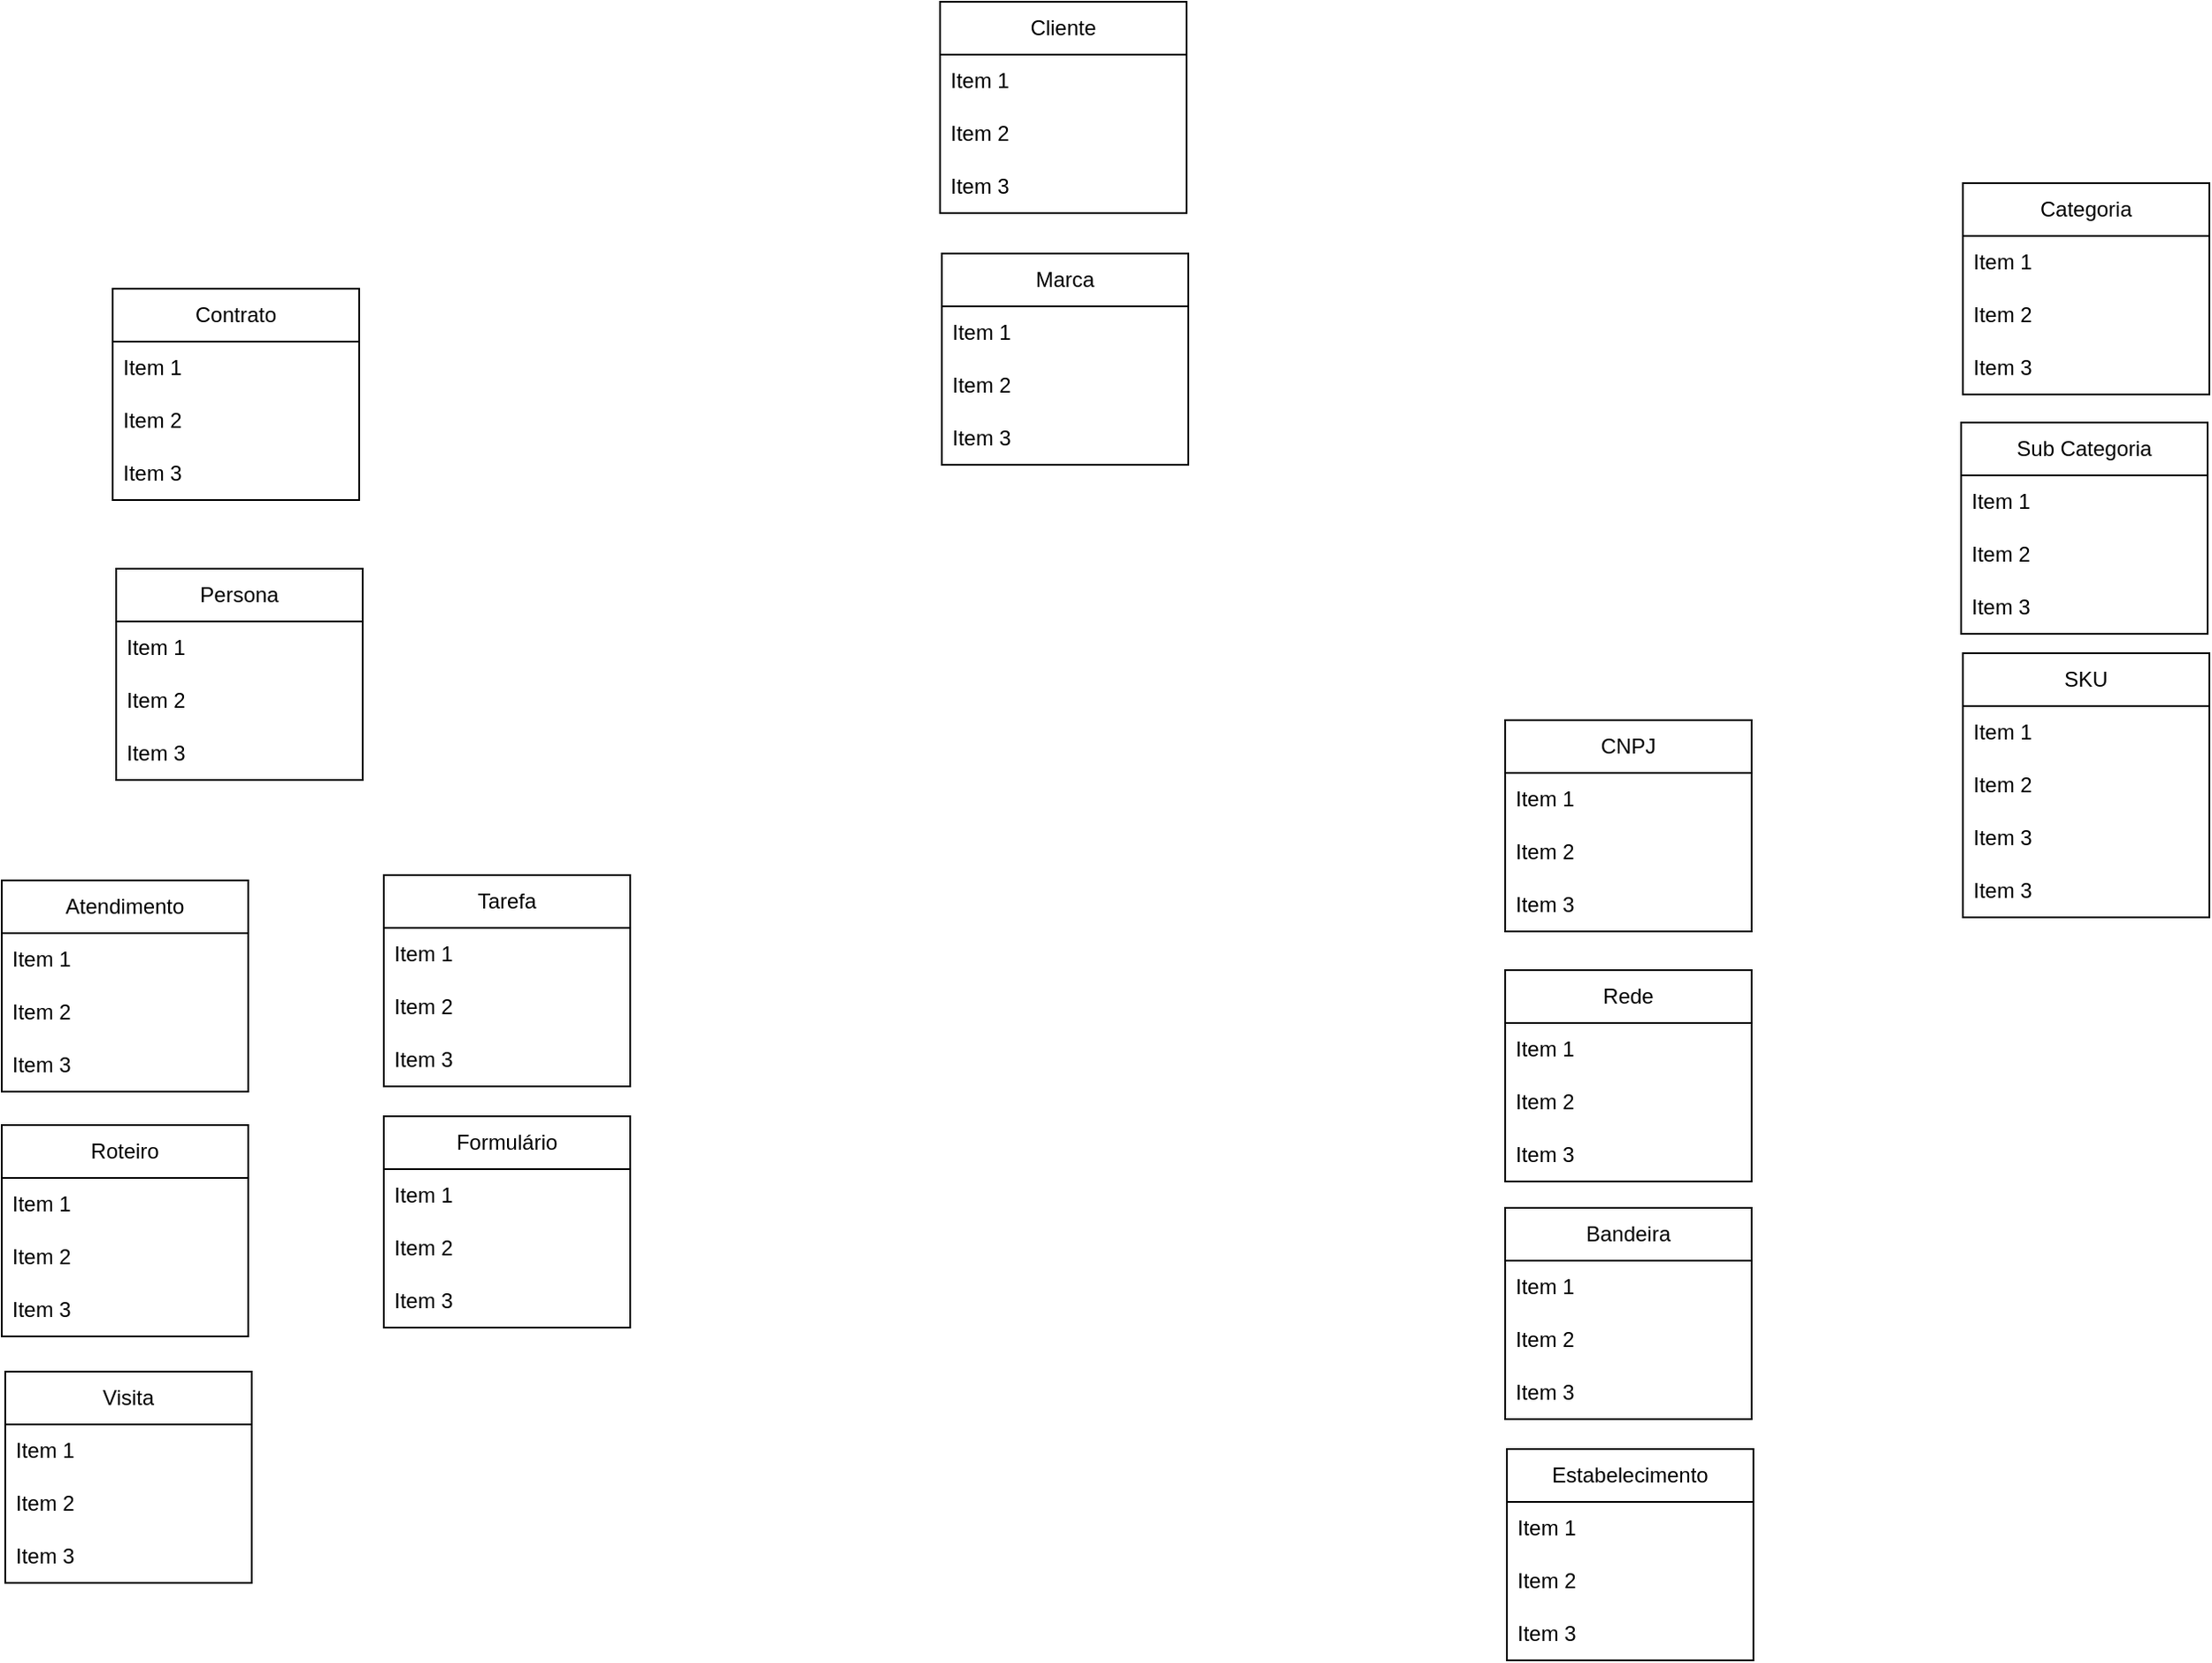 <mxfile version="24.6.4" type="github">
  <diagram id="R2lEEEUBdFMjLlhIrx00" name="Page-1">
    <mxGraphModel dx="2487" dy="1308" grid="0" gridSize="10" guides="0" tooltips="1" connect="0" arrows="0" fold="1" page="0" pageScale="1" pageWidth="2339" pageHeight="3300" math="0" shadow="0" extFonts="Permanent Marker^https://fonts.googleapis.com/css?family=Permanent+Marker">
      <root>
        <mxCell id="0" />
        <mxCell id="1" parent="0" />
        <mxCell id="8SZ-1kWGq2kSODKIlxZD-3" value="Persona" style="swimlane;fontStyle=0;childLayout=stackLayout;horizontal=1;startSize=30;horizontalStack=0;resizeParent=1;resizeParentMax=0;resizeLast=0;collapsible=1;marginBottom=0;whiteSpace=wrap;html=1;" vertex="1" parent="1">
          <mxGeometry x="-715" y="279" width="140" height="120" as="geometry" />
        </mxCell>
        <mxCell id="8SZ-1kWGq2kSODKIlxZD-4" value="Item 1" style="text;strokeColor=none;fillColor=none;align=left;verticalAlign=middle;spacingLeft=4;spacingRight=4;overflow=hidden;points=[[0,0.5],[1,0.5]];portConstraint=eastwest;rotatable=0;whiteSpace=wrap;html=1;" vertex="1" parent="8SZ-1kWGq2kSODKIlxZD-3">
          <mxGeometry y="30" width="140" height="30" as="geometry" />
        </mxCell>
        <mxCell id="8SZ-1kWGq2kSODKIlxZD-5" value="Item 2" style="text;strokeColor=none;fillColor=none;align=left;verticalAlign=middle;spacingLeft=4;spacingRight=4;overflow=hidden;points=[[0,0.5],[1,0.5]];portConstraint=eastwest;rotatable=0;whiteSpace=wrap;html=1;" vertex="1" parent="8SZ-1kWGq2kSODKIlxZD-3">
          <mxGeometry y="60" width="140" height="30" as="geometry" />
        </mxCell>
        <mxCell id="8SZ-1kWGq2kSODKIlxZD-6" value="Item 3" style="text;strokeColor=none;fillColor=none;align=left;verticalAlign=middle;spacingLeft=4;spacingRight=4;overflow=hidden;points=[[0,0.5],[1,0.5]];portConstraint=eastwest;rotatable=0;whiteSpace=wrap;html=1;" vertex="1" parent="8SZ-1kWGq2kSODKIlxZD-3">
          <mxGeometry y="90" width="140" height="30" as="geometry" />
        </mxCell>
        <mxCell id="8SZ-1kWGq2kSODKIlxZD-7" value="Contrato" style="swimlane;fontStyle=0;childLayout=stackLayout;horizontal=1;startSize=30;horizontalStack=0;resizeParent=1;resizeParentMax=0;resizeLast=0;collapsible=1;marginBottom=0;whiteSpace=wrap;html=1;" vertex="1" parent="1">
          <mxGeometry x="-717" y="120" width="140" height="120" as="geometry" />
        </mxCell>
        <mxCell id="8SZ-1kWGq2kSODKIlxZD-8" value="Item 1" style="text;strokeColor=none;fillColor=none;align=left;verticalAlign=middle;spacingLeft=4;spacingRight=4;overflow=hidden;points=[[0,0.5],[1,0.5]];portConstraint=eastwest;rotatable=0;whiteSpace=wrap;html=1;" vertex="1" parent="8SZ-1kWGq2kSODKIlxZD-7">
          <mxGeometry y="30" width="140" height="30" as="geometry" />
        </mxCell>
        <mxCell id="8SZ-1kWGq2kSODKIlxZD-9" value="Item 2" style="text;strokeColor=none;fillColor=none;align=left;verticalAlign=middle;spacingLeft=4;spacingRight=4;overflow=hidden;points=[[0,0.5],[1,0.5]];portConstraint=eastwest;rotatable=0;whiteSpace=wrap;html=1;" vertex="1" parent="8SZ-1kWGq2kSODKIlxZD-7">
          <mxGeometry y="60" width="140" height="30" as="geometry" />
        </mxCell>
        <mxCell id="8SZ-1kWGq2kSODKIlxZD-10" value="Item 3" style="text;strokeColor=none;fillColor=none;align=left;verticalAlign=middle;spacingLeft=4;spacingRight=4;overflow=hidden;points=[[0,0.5],[1,0.5]];portConstraint=eastwest;rotatable=0;whiteSpace=wrap;html=1;" vertex="1" parent="8SZ-1kWGq2kSODKIlxZD-7">
          <mxGeometry y="90" width="140" height="30" as="geometry" />
        </mxCell>
        <mxCell id="8SZ-1kWGq2kSODKIlxZD-11" value="Cliente" style="swimlane;fontStyle=0;childLayout=stackLayout;horizontal=1;startSize=30;horizontalStack=0;resizeParent=1;resizeParentMax=0;resizeLast=0;collapsible=1;marginBottom=0;whiteSpace=wrap;html=1;" vertex="1" parent="1">
          <mxGeometry x="-247" y="-43" width="140" height="120" as="geometry" />
        </mxCell>
        <mxCell id="8SZ-1kWGq2kSODKIlxZD-12" value="Item 1" style="text;strokeColor=none;fillColor=none;align=left;verticalAlign=middle;spacingLeft=4;spacingRight=4;overflow=hidden;points=[[0,0.5],[1,0.5]];portConstraint=eastwest;rotatable=0;whiteSpace=wrap;html=1;" vertex="1" parent="8SZ-1kWGq2kSODKIlxZD-11">
          <mxGeometry y="30" width="140" height="30" as="geometry" />
        </mxCell>
        <mxCell id="8SZ-1kWGq2kSODKIlxZD-13" value="Item 2" style="text;strokeColor=none;fillColor=none;align=left;verticalAlign=middle;spacingLeft=4;spacingRight=4;overflow=hidden;points=[[0,0.5],[1,0.5]];portConstraint=eastwest;rotatable=0;whiteSpace=wrap;html=1;" vertex="1" parent="8SZ-1kWGq2kSODKIlxZD-11">
          <mxGeometry y="60" width="140" height="30" as="geometry" />
        </mxCell>
        <mxCell id="8SZ-1kWGq2kSODKIlxZD-14" value="Item 3" style="text;strokeColor=none;fillColor=none;align=left;verticalAlign=middle;spacingLeft=4;spacingRight=4;overflow=hidden;points=[[0,0.5],[1,0.5]];portConstraint=eastwest;rotatable=0;whiteSpace=wrap;html=1;" vertex="1" parent="8SZ-1kWGq2kSODKIlxZD-11">
          <mxGeometry y="90" width="140" height="30" as="geometry" />
        </mxCell>
        <mxCell id="8SZ-1kWGq2kSODKIlxZD-15" value="Marca" style="swimlane;fontStyle=0;childLayout=stackLayout;horizontal=1;startSize=30;horizontalStack=0;resizeParent=1;resizeParentMax=0;resizeLast=0;collapsible=1;marginBottom=0;whiteSpace=wrap;html=1;" vertex="1" parent="1">
          <mxGeometry x="-246" y="100" width="140" height="120" as="geometry" />
        </mxCell>
        <mxCell id="8SZ-1kWGq2kSODKIlxZD-16" value="Item 1" style="text;strokeColor=none;fillColor=none;align=left;verticalAlign=middle;spacingLeft=4;spacingRight=4;overflow=hidden;points=[[0,0.5],[1,0.5]];portConstraint=eastwest;rotatable=0;whiteSpace=wrap;html=1;" vertex="1" parent="8SZ-1kWGq2kSODKIlxZD-15">
          <mxGeometry y="30" width="140" height="30" as="geometry" />
        </mxCell>
        <mxCell id="8SZ-1kWGq2kSODKIlxZD-17" value="Item 2" style="text;strokeColor=none;fillColor=none;align=left;verticalAlign=middle;spacingLeft=4;spacingRight=4;overflow=hidden;points=[[0,0.5],[1,0.5]];portConstraint=eastwest;rotatable=0;whiteSpace=wrap;html=1;" vertex="1" parent="8SZ-1kWGq2kSODKIlxZD-15">
          <mxGeometry y="60" width="140" height="30" as="geometry" />
        </mxCell>
        <mxCell id="8SZ-1kWGq2kSODKIlxZD-18" value="Item 3" style="text;strokeColor=none;fillColor=none;align=left;verticalAlign=middle;spacingLeft=4;spacingRight=4;overflow=hidden;points=[[0,0.5],[1,0.5]];portConstraint=eastwest;rotatable=0;whiteSpace=wrap;html=1;" vertex="1" parent="8SZ-1kWGq2kSODKIlxZD-15">
          <mxGeometry y="90" width="140" height="30" as="geometry" />
        </mxCell>
        <mxCell id="8SZ-1kWGq2kSODKIlxZD-19" value="Categoria" style="swimlane;fontStyle=0;childLayout=stackLayout;horizontal=1;startSize=30;horizontalStack=0;resizeParent=1;resizeParentMax=0;resizeLast=0;collapsible=1;marginBottom=0;whiteSpace=wrap;html=1;" vertex="1" parent="1">
          <mxGeometry x="334" y="60" width="140" height="120" as="geometry" />
        </mxCell>
        <mxCell id="8SZ-1kWGq2kSODKIlxZD-20" value="Item 1" style="text;strokeColor=none;fillColor=none;align=left;verticalAlign=middle;spacingLeft=4;spacingRight=4;overflow=hidden;points=[[0,0.5],[1,0.5]];portConstraint=eastwest;rotatable=0;whiteSpace=wrap;html=1;" vertex="1" parent="8SZ-1kWGq2kSODKIlxZD-19">
          <mxGeometry y="30" width="140" height="30" as="geometry" />
        </mxCell>
        <mxCell id="8SZ-1kWGq2kSODKIlxZD-21" value="Item 2" style="text;strokeColor=none;fillColor=none;align=left;verticalAlign=middle;spacingLeft=4;spacingRight=4;overflow=hidden;points=[[0,0.5],[1,0.5]];portConstraint=eastwest;rotatable=0;whiteSpace=wrap;html=1;" vertex="1" parent="8SZ-1kWGq2kSODKIlxZD-19">
          <mxGeometry y="60" width="140" height="30" as="geometry" />
        </mxCell>
        <mxCell id="8SZ-1kWGq2kSODKIlxZD-22" value="Item 3" style="text;strokeColor=none;fillColor=none;align=left;verticalAlign=middle;spacingLeft=4;spacingRight=4;overflow=hidden;points=[[0,0.5],[1,0.5]];portConstraint=eastwest;rotatable=0;whiteSpace=wrap;html=1;" vertex="1" parent="8SZ-1kWGq2kSODKIlxZD-19">
          <mxGeometry y="90" width="140" height="30" as="geometry" />
        </mxCell>
        <mxCell id="8SZ-1kWGq2kSODKIlxZD-23" value="Sub Categoria" style="swimlane;fontStyle=0;childLayout=stackLayout;horizontal=1;startSize=30;horizontalStack=0;resizeParent=1;resizeParentMax=0;resizeLast=0;collapsible=1;marginBottom=0;whiteSpace=wrap;html=1;" vertex="1" parent="1">
          <mxGeometry x="333" y="196" width="140" height="120" as="geometry" />
        </mxCell>
        <mxCell id="8SZ-1kWGq2kSODKIlxZD-24" value="Item 1" style="text;strokeColor=none;fillColor=none;align=left;verticalAlign=middle;spacingLeft=4;spacingRight=4;overflow=hidden;points=[[0,0.5],[1,0.5]];portConstraint=eastwest;rotatable=0;whiteSpace=wrap;html=1;" vertex="1" parent="8SZ-1kWGq2kSODKIlxZD-23">
          <mxGeometry y="30" width="140" height="30" as="geometry" />
        </mxCell>
        <mxCell id="8SZ-1kWGq2kSODKIlxZD-25" value="Item 2" style="text;strokeColor=none;fillColor=none;align=left;verticalAlign=middle;spacingLeft=4;spacingRight=4;overflow=hidden;points=[[0,0.5],[1,0.5]];portConstraint=eastwest;rotatable=0;whiteSpace=wrap;html=1;" vertex="1" parent="8SZ-1kWGq2kSODKIlxZD-23">
          <mxGeometry y="60" width="140" height="30" as="geometry" />
        </mxCell>
        <mxCell id="8SZ-1kWGq2kSODKIlxZD-26" value="Item 3" style="text;strokeColor=none;fillColor=none;align=left;verticalAlign=middle;spacingLeft=4;spacingRight=4;overflow=hidden;points=[[0,0.5],[1,0.5]];portConstraint=eastwest;rotatable=0;whiteSpace=wrap;html=1;" vertex="1" parent="8SZ-1kWGq2kSODKIlxZD-23">
          <mxGeometry y="90" width="140" height="30" as="geometry" />
        </mxCell>
        <mxCell id="8SZ-1kWGq2kSODKIlxZD-27" value="SKU" style="swimlane;fontStyle=0;childLayout=stackLayout;horizontal=1;startSize=30;horizontalStack=0;resizeParent=1;resizeParentMax=0;resizeLast=0;collapsible=1;marginBottom=0;whiteSpace=wrap;html=1;" vertex="1" parent="1">
          <mxGeometry x="334" y="327" width="140" height="150" as="geometry" />
        </mxCell>
        <mxCell id="8SZ-1kWGq2kSODKIlxZD-28" value="Item 1" style="text;strokeColor=none;fillColor=none;align=left;verticalAlign=middle;spacingLeft=4;spacingRight=4;overflow=hidden;points=[[0,0.5],[1,0.5]];portConstraint=eastwest;rotatable=0;whiteSpace=wrap;html=1;" vertex="1" parent="8SZ-1kWGq2kSODKIlxZD-27">
          <mxGeometry y="30" width="140" height="30" as="geometry" />
        </mxCell>
        <mxCell id="8SZ-1kWGq2kSODKIlxZD-29" value="Item 2" style="text;strokeColor=none;fillColor=none;align=left;verticalAlign=middle;spacingLeft=4;spacingRight=4;overflow=hidden;points=[[0,0.5],[1,0.5]];portConstraint=eastwest;rotatable=0;whiteSpace=wrap;html=1;" vertex="1" parent="8SZ-1kWGq2kSODKIlxZD-27">
          <mxGeometry y="60" width="140" height="30" as="geometry" />
        </mxCell>
        <mxCell id="8SZ-1kWGq2kSODKIlxZD-30" value="Item 3" style="text;strokeColor=none;fillColor=none;align=left;verticalAlign=middle;spacingLeft=4;spacingRight=4;overflow=hidden;points=[[0,0.5],[1,0.5]];portConstraint=eastwest;rotatable=0;whiteSpace=wrap;html=1;" vertex="1" parent="8SZ-1kWGq2kSODKIlxZD-27">
          <mxGeometry y="90" width="140" height="30" as="geometry" />
        </mxCell>
        <mxCell id="8SZ-1kWGq2kSODKIlxZD-72" value="Item 3" style="text;strokeColor=none;fillColor=none;align=left;verticalAlign=middle;spacingLeft=4;spacingRight=4;overflow=hidden;points=[[0,0.5],[1,0.5]];portConstraint=eastwest;rotatable=0;whiteSpace=wrap;html=1;" vertex="1" parent="8SZ-1kWGq2kSODKIlxZD-27">
          <mxGeometry y="120" width="140" height="30" as="geometry" />
        </mxCell>
        <mxCell id="8SZ-1kWGq2kSODKIlxZD-35" value="CNPJ" style="swimlane;fontStyle=0;childLayout=stackLayout;horizontal=1;startSize=30;horizontalStack=0;resizeParent=1;resizeParentMax=0;resizeLast=0;collapsible=1;marginBottom=0;whiteSpace=wrap;html=1;" vertex="1" parent="1">
          <mxGeometry x="74" y="365" width="140" height="120" as="geometry" />
        </mxCell>
        <mxCell id="8SZ-1kWGq2kSODKIlxZD-36" value="Item 1" style="text;strokeColor=none;fillColor=none;align=left;verticalAlign=middle;spacingLeft=4;spacingRight=4;overflow=hidden;points=[[0,0.5],[1,0.5]];portConstraint=eastwest;rotatable=0;whiteSpace=wrap;html=1;" vertex="1" parent="8SZ-1kWGq2kSODKIlxZD-35">
          <mxGeometry y="30" width="140" height="30" as="geometry" />
        </mxCell>
        <mxCell id="8SZ-1kWGq2kSODKIlxZD-37" value="Item 2" style="text;strokeColor=none;fillColor=none;align=left;verticalAlign=middle;spacingLeft=4;spacingRight=4;overflow=hidden;points=[[0,0.5],[1,0.5]];portConstraint=eastwest;rotatable=0;whiteSpace=wrap;html=1;" vertex="1" parent="8SZ-1kWGq2kSODKIlxZD-35">
          <mxGeometry y="60" width="140" height="30" as="geometry" />
        </mxCell>
        <mxCell id="8SZ-1kWGq2kSODKIlxZD-38" value="Item 3" style="text;strokeColor=none;fillColor=none;align=left;verticalAlign=middle;spacingLeft=4;spacingRight=4;overflow=hidden;points=[[0,0.5],[1,0.5]];portConstraint=eastwest;rotatable=0;whiteSpace=wrap;html=1;" vertex="1" parent="8SZ-1kWGq2kSODKIlxZD-35">
          <mxGeometry y="90" width="140" height="30" as="geometry" />
        </mxCell>
        <mxCell id="8SZ-1kWGq2kSODKIlxZD-39" value="Rede" style="swimlane;fontStyle=0;childLayout=stackLayout;horizontal=1;startSize=30;horizontalStack=0;resizeParent=1;resizeParentMax=0;resizeLast=0;collapsible=1;marginBottom=0;whiteSpace=wrap;html=1;" vertex="1" parent="1">
          <mxGeometry x="74" y="507" width="140" height="120" as="geometry" />
        </mxCell>
        <mxCell id="8SZ-1kWGq2kSODKIlxZD-40" value="Item 1" style="text;strokeColor=none;fillColor=none;align=left;verticalAlign=middle;spacingLeft=4;spacingRight=4;overflow=hidden;points=[[0,0.5],[1,0.5]];portConstraint=eastwest;rotatable=0;whiteSpace=wrap;html=1;" vertex="1" parent="8SZ-1kWGq2kSODKIlxZD-39">
          <mxGeometry y="30" width="140" height="30" as="geometry" />
        </mxCell>
        <mxCell id="8SZ-1kWGq2kSODKIlxZD-41" value="Item 2" style="text;strokeColor=none;fillColor=none;align=left;verticalAlign=middle;spacingLeft=4;spacingRight=4;overflow=hidden;points=[[0,0.5],[1,0.5]];portConstraint=eastwest;rotatable=0;whiteSpace=wrap;html=1;" vertex="1" parent="8SZ-1kWGq2kSODKIlxZD-39">
          <mxGeometry y="60" width="140" height="30" as="geometry" />
        </mxCell>
        <mxCell id="8SZ-1kWGq2kSODKIlxZD-42" value="Item 3" style="text;strokeColor=none;fillColor=none;align=left;verticalAlign=middle;spacingLeft=4;spacingRight=4;overflow=hidden;points=[[0,0.5],[1,0.5]];portConstraint=eastwest;rotatable=0;whiteSpace=wrap;html=1;" vertex="1" parent="8SZ-1kWGq2kSODKIlxZD-39">
          <mxGeometry y="90" width="140" height="30" as="geometry" />
        </mxCell>
        <mxCell id="8SZ-1kWGq2kSODKIlxZD-43" value="Bandeira" style="swimlane;fontStyle=0;childLayout=stackLayout;horizontal=1;startSize=30;horizontalStack=0;resizeParent=1;resizeParentMax=0;resizeLast=0;collapsible=1;marginBottom=0;whiteSpace=wrap;html=1;" vertex="1" parent="1">
          <mxGeometry x="74" y="642" width="140" height="120" as="geometry" />
        </mxCell>
        <mxCell id="8SZ-1kWGq2kSODKIlxZD-44" value="Item 1" style="text;strokeColor=none;fillColor=none;align=left;verticalAlign=middle;spacingLeft=4;spacingRight=4;overflow=hidden;points=[[0,0.5],[1,0.5]];portConstraint=eastwest;rotatable=0;whiteSpace=wrap;html=1;" vertex="1" parent="8SZ-1kWGq2kSODKIlxZD-43">
          <mxGeometry y="30" width="140" height="30" as="geometry" />
        </mxCell>
        <mxCell id="8SZ-1kWGq2kSODKIlxZD-45" value="Item 2" style="text;strokeColor=none;fillColor=none;align=left;verticalAlign=middle;spacingLeft=4;spacingRight=4;overflow=hidden;points=[[0,0.5],[1,0.5]];portConstraint=eastwest;rotatable=0;whiteSpace=wrap;html=1;" vertex="1" parent="8SZ-1kWGq2kSODKIlxZD-43">
          <mxGeometry y="60" width="140" height="30" as="geometry" />
        </mxCell>
        <mxCell id="8SZ-1kWGq2kSODKIlxZD-46" value="Item 3" style="text;strokeColor=none;fillColor=none;align=left;verticalAlign=middle;spacingLeft=4;spacingRight=4;overflow=hidden;points=[[0,0.5],[1,0.5]];portConstraint=eastwest;rotatable=0;whiteSpace=wrap;html=1;" vertex="1" parent="8SZ-1kWGq2kSODKIlxZD-43">
          <mxGeometry y="90" width="140" height="30" as="geometry" />
        </mxCell>
        <mxCell id="8SZ-1kWGq2kSODKIlxZD-47" value="Estabelecimento" style="swimlane;fontStyle=0;childLayout=stackLayout;horizontal=1;startSize=30;horizontalStack=0;resizeParent=1;resizeParentMax=0;resizeLast=0;collapsible=1;marginBottom=0;whiteSpace=wrap;html=1;" vertex="1" parent="1">
          <mxGeometry x="75" y="779" width="140" height="120" as="geometry" />
        </mxCell>
        <mxCell id="8SZ-1kWGq2kSODKIlxZD-48" value="Item 1" style="text;strokeColor=none;fillColor=none;align=left;verticalAlign=middle;spacingLeft=4;spacingRight=4;overflow=hidden;points=[[0,0.5],[1,0.5]];portConstraint=eastwest;rotatable=0;whiteSpace=wrap;html=1;" vertex="1" parent="8SZ-1kWGq2kSODKIlxZD-47">
          <mxGeometry y="30" width="140" height="30" as="geometry" />
        </mxCell>
        <mxCell id="8SZ-1kWGq2kSODKIlxZD-49" value="Item 2" style="text;strokeColor=none;fillColor=none;align=left;verticalAlign=middle;spacingLeft=4;spacingRight=4;overflow=hidden;points=[[0,0.5],[1,0.5]];portConstraint=eastwest;rotatable=0;whiteSpace=wrap;html=1;" vertex="1" parent="8SZ-1kWGq2kSODKIlxZD-47">
          <mxGeometry y="60" width="140" height="30" as="geometry" />
        </mxCell>
        <mxCell id="8SZ-1kWGq2kSODKIlxZD-50" value="Item 3" style="text;strokeColor=none;fillColor=none;align=left;verticalAlign=middle;spacingLeft=4;spacingRight=4;overflow=hidden;points=[[0,0.5],[1,0.5]];portConstraint=eastwest;rotatable=0;whiteSpace=wrap;html=1;" vertex="1" parent="8SZ-1kWGq2kSODKIlxZD-47">
          <mxGeometry y="90" width="140" height="30" as="geometry" />
        </mxCell>
        <mxCell id="8SZ-1kWGq2kSODKIlxZD-51" value="Tarefa" style="swimlane;fontStyle=0;childLayout=stackLayout;horizontal=1;startSize=30;horizontalStack=0;resizeParent=1;resizeParentMax=0;resizeLast=0;collapsible=1;marginBottom=0;whiteSpace=wrap;html=1;" vertex="1" parent="1">
          <mxGeometry x="-563" y="453" width="140" height="120" as="geometry" />
        </mxCell>
        <mxCell id="8SZ-1kWGq2kSODKIlxZD-52" value="Item 1" style="text;strokeColor=none;fillColor=none;align=left;verticalAlign=middle;spacingLeft=4;spacingRight=4;overflow=hidden;points=[[0,0.5],[1,0.5]];portConstraint=eastwest;rotatable=0;whiteSpace=wrap;html=1;" vertex="1" parent="8SZ-1kWGq2kSODKIlxZD-51">
          <mxGeometry y="30" width="140" height="30" as="geometry" />
        </mxCell>
        <mxCell id="8SZ-1kWGq2kSODKIlxZD-53" value="Item 2" style="text;strokeColor=none;fillColor=none;align=left;verticalAlign=middle;spacingLeft=4;spacingRight=4;overflow=hidden;points=[[0,0.5],[1,0.5]];portConstraint=eastwest;rotatable=0;whiteSpace=wrap;html=1;" vertex="1" parent="8SZ-1kWGq2kSODKIlxZD-51">
          <mxGeometry y="60" width="140" height="30" as="geometry" />
        </mxCell>
        <mxCell id="8SZ-1kWGq2kSODKIlxZD-54" value="Item 3" style="text;strokeColor=none;fillColor=none;align=left;verticalAlign=middle;spacingLeft=4;spacingRight=4;overflow=hidden;points=[[0,0.5],[1,0.5]];portConstraint=eastwest;rotatable=0;whiteSpace=wrap;html=1;" vertex="1" parent="8SZ-1kWGq2kSODKIlxZD-51">
          <mxGeometry y="90" width="140" height="30" as="geometry" />
        </mxCell>
        <mxCell id="8SZ-1kWGq2kSODKIlxZD-55" value="Formulário" style="swimlane;fontStyle=0;childLayout=stackLayout;horizontal=1;startSize=30;horizontalStack=0;resizeParent=1;resizeParentMax=0;resizeLast=0;collapsible=1;marginBottom=0;whiteSpace=wrap;html=1;" vertex="1" parent="1">
          <mxGeometry x="-563" y="590" width="140" height="120" as="geometry" />
        </mxCell>
        <mxCell id="8SZ-1kWGq2kSODKIlxZD-56" value="Item 1" style="text;strokeColor=none;fillColor=none;align=left;verticalAlign=middle;spacingLeft=4;spacingRight=4;overflow=hidden;points=[[0,0.5],[1,0.5]];portConstraint=eastwest;rotatable=0;whiteSpace=wrap;html=1;" vertex="1" parent="8SZ-1kWGq2kSODKIlxZD-55">
          <mxGeometry y="30" width="140" height="30" as="geometry" />
        </mxCell>
        <mxCell id="8SZ-1kWGq2kSODKIlxZD-57" value="Item 2" style="text;strokeColor=none;fillColor=none;align=left;verticalAlign=middle;spacingLeft=4;spacingRight=4;overflow=hidden;points=[[0,0.5],[1,0.5]];portConstraint=eastwest;rotatable=0;whiteSpace=wrap;html=1;" vertex="1" parent="8SZ-1kWGq2kSODKIlxZD-55">
          <mxGeometry y="60" width="140" height="30" as="geometry" />
        </mxCell>
        <mxCell id="8SZ-1kWGq2kSODKIlxZD-58" value="Item 3" style="text;strokeColor=none;fillColor=none;align=left;verticalAlign=middle;spacingLeft=4;spacingRight=4;overflow=hidden;points=[[0,0.5],[1,0.5]];portConstraint=eastwest;rotatable=0;whiteSpace=wrap;html=1;" vertex="1" parent="8SZ-1kWGq2kSODKIlxZD-55">
          <mxGeometry y="90" width="140" height="30" as="geometry" />
        </mxCell>
        <mxCell id="8SZ-1kWGq2kSODKIlxZD-59" value="Atendimento" style="swimlane;fontStyle=0;childLayout=stackLayout;horizontal=1;startSize=30;horizontalStack=0;resizeParent=1;resizeParentMax=0;resizeLast=0;collapsible=1;marginBottom=0;whiteSpace=wrap;html=1;" vertex="1" parent="1">
          <mxGeometry x="-780" y="456" width="140" height="120" as="geometry" />
        </mxCell>
        <mxCell id="8SZ-1kWGq2kSODKIlxZD-60" value="Item 1" style="text;strokeColor=none;fillColor=none;align=left;verticalAlign=middle;spacingLeft=4;spacingRight=4;overflow=hidden;points=[[0,0.5],[1,0.5]];portConstraint=eastwest;rotatable=0;whiteSpace=wrap;html=1;" vertex="1" parent="8SZ-1kWGq2kSODKIlxZD-59">
          <mxGeometry y="30" width="140" height="30" as="geometry" />
        </mxCell>
        <mxCell id="8SZ-1kWGq2kSODKIlxZD-61" value="Item 2" style="text;strokeColor=none;fillColor=none;align=left;verticalAlign=middle;spacingLeft=4;spacingRight=4;overflow=hidden;points=[[0,0.5],[1,0.5]];portConstraint=eastwest;rotatable=0;whiteSpace=wrap;html=1;" vertex="1" parent="8SZ-1kWGq2kSODKIlxZD-59">
          <mxGeometry y="60" width="140" height="30" as="geometry" />
        </mxCell>
        <mxCell id="8SZ-1kWGq2kSODKIlxZD-62" value="Item 3" style="text;strokeColor=none;fillColor=none;align=left;verticalAlign=middle;spacingLeft=4;spacingRight=4;overflow=hidden;points=[[0,0.5],[1,0.5]];portConstraint=eastwest;rotatable=0;whiteSpace=wrap;html=1;" vertex="1" parent="8SZ-1kWGq2kSODKIlxZD-59">
          <mxGeometry y="90" width="140" height="30" as="geometry" />
        </mxCell>
        <mxCell id="8SZ-1kWGq2kSODKIlxZD-63" value="Roteiro" style="swimlane;fontStyle=0;childLayout=stackLayout;horizontal=1;startSize=30;horizontalStack=0;resizeParent=1;resizeParentMax=0;resizeLast=0;collapsible=1;marginBottom=0;whiteSpace=wrap;html=1;" vertex="1" parent="1">
          <mxGeometry x="-780" y="595" width="140" height="120" as="geometry" />
        </mxCell>
        <mxCell id="8SZ-1kWGq2kSODKIlxZD-64" value="Item 1" style="text;strokeColor=none;fillColor=none;align=left;verticalAlign=middle;spacingLeft=4;spacingRight=4;overflow=hidden;points=[[0,0.5],[1,0.5]];portConstraint=eastwest;rotatable=0;whiteSpace=wrap;html=1;" vertex="1" parent="8SZ-1kWGq2kSODKIlxZD-63">
          <mxGeometry y="30" width="140" height="30" as="geometry" />
        </mxCell>
        <mxCell id="8SZ-1kWGq2kSODKIlxZD-65" value="Item 2" style="text;strokeColor=none;fillColor=none;align=left;verticalAlign=middle;spacingLeft=4;spacingRight=4;overflow=hidden;points=[[0,0.5],[1,0.5]];portConstraint=eastwest;rotatable=0;whiteSpace=wrap;html=1;" vertex="1" parent="8SZ-1kWGq2kSODKIlxZD-63">
          <mxGeometry y="60" width="140" height="30" as="geometry" />
        </mxCell>
        <mxCell id="8SZ-1kWGq2kSODKIlxZD-66" value="Item 3" style="text;strokeColor=none;fillColor=none;align=left;verticalAlign=middle;spacingLeft=4;spacingRight=4;overflow=hidden;points=[[0,0.5],[1,0.5]];portConstraint=eastwest;rotatable=0;whiteSpace=wrap;html=1;" vertex="1" parent="8SZ-1kWGq2kSODKIlxZD-63">
          <mxGeometry y="90" width="140" height="30" as="geometry" />
        </mxCell>
        <mxCell id="8SZ-1kWGq2kSODKIlxZD-67" value="Visita" style="swimlane;fontStyle=0;childLayout=stackLayout;horizontal=1;startSize=30;horizontalStack=0;resizeParent=1;resizeParentMax=0;resizeLast=0;collapsible=1;marginBottom=0;whiteSpace=wrap;html=1;" vertex="1" parent="1">
          <mxGeometry x="-778" y="735" width="140" height="120" as="geometry" />
        </mxCell>
        <mxCell id="8SZ-1kWGq2kSODKIlxZD-68" value="Item 1" style="text;strokeColor=none;fillColor=none;align=left;verticalAlign=middle;spacingLeft=4;spacingRight=4;overflow=hidden;points=[[0,0.5],[1,0.5]];portConstraint=eastwest;rotatable=0;whiteSpace=wrap;html=1;" vertex="1" parent="8SZ-1kWGq2kSODKIlxZD-67">
          <mxGeometry y="30" width="140" height="30" as="geometry" />
        </mxCell>
        <mxCell id="8SZ-1kWGq2kSODKIlxZD-69" value="Item 2" style="text;strokeColor=none;fillColor=none;align=left;verticalAlign=middle;spacingLeft=4;spacingRight=4;overflow=hidden;points=[[0,0.5],[1,0.5]];portConstraint=eastwest;rotatable=0;whiteSpace=wrap;html=1;" vertex="1" parent="8SZ-1kWGq2kSODKIlxZD-67">
          <mxGeometry y="60" width="140" height="30" as="geometry" />
        </mxCell>
        <mxCell id="8SZ-1kWGq2kSODKIlxZD-70" value="Item 3" style="text;strokeColor=none;fillColor=none;align=left;verticalAlign=middle;spacingLeft=4;spacingRight=4;overflow=hidden;points=[[0,0.5],[1,0.5]];portConstraint=eastwest;rotatable=0;whiteSpace=wrap;html=1;" vertex="1" parent="8SZ-1kWGq2kSODKIlxZD-67">
          <mxGeometry y="90" width="140" height="30" as="geometry" />
        </mxCell>
      </root>
    </mxGraphModel>
  </diagram>
</mxfile>
